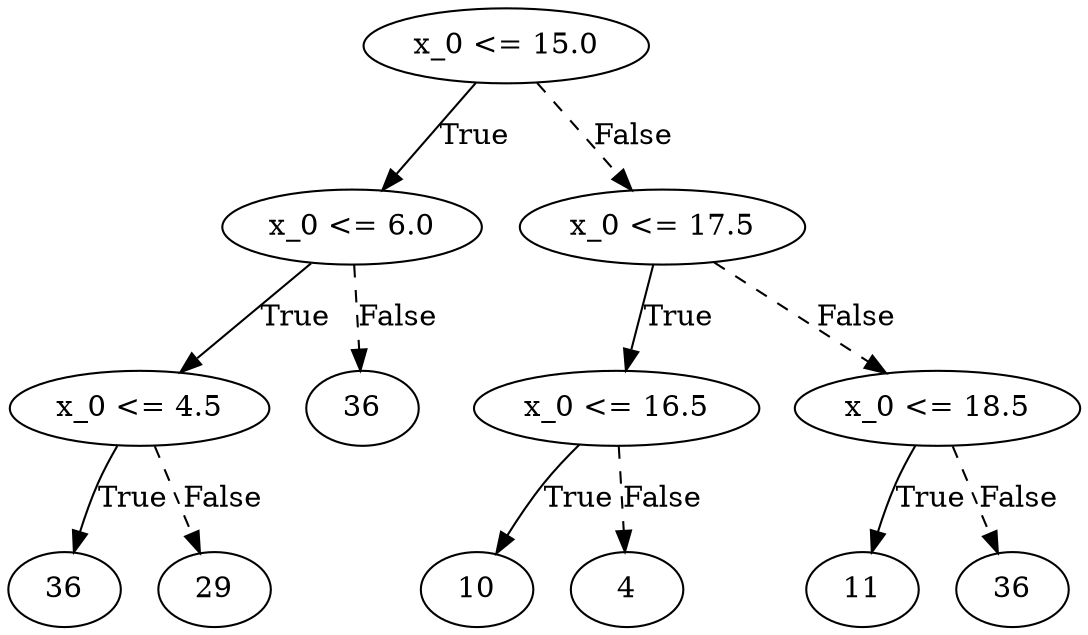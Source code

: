 digraph {
0 [label="x_0 <= 15.0"];
1 [label="x_0 <= 6.0"];
2 [label="x_0 <= 4.5"];
3 [label="36"];
2 -> 3 [label="True"];
4 [label="29"];
2 -> 4 [style="dashed", label="False"];
1 -> 2 [label="True"];
5 [label="36"];
1 -> 5 [style="dashed", label="False"];
0 -> 1 [label="True"];
6 [label="x_0 <= 17.5"];
7 [label="x_0 <= 16.5"];
8 [label="10"];
7 -> 8 [label="True"];
9 [label="4"];
7 -> 9 [style="dashed", label="False"];
6 -> 7 [label="True"];
10 [label="x_0 <= 18.5"];
11 [label="11"];
10 -> 11 [label="True"];
12 [label="36"];
10 -> 12 [style="dashed", label="False"];
6 -> 10 [style="dashed", label="False"];
0 -> 6 [style="dashed", label="False"];

}